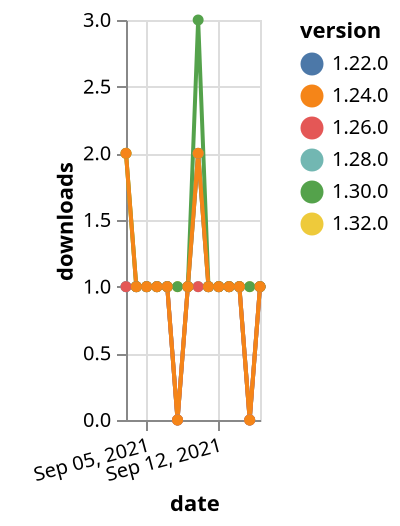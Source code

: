 {"$schema": "https://vega.github.io/schema/vega-lite/v5.json", "description": "A simple bar chart with embedded data.", "data": {"values": [{"date": "2021-09-03", "total": 113, "delta": 2, "version": "1.32.0"}, {"date": "2021-09-04", "total": 114, "delta": 1, "version": "1.32.0"}, {"date": "2021-09-05", "total": 115, "delta": 1, "version": "1.32.0"}, {"date": "2021-09-06", "total": 116, "delta": 1, "version": "1.32.0"}, {"date": "2021-09-07", "total": 117, "delta": 1, "version": "1.32.0"}, {"date": "2021-09-08", "total": 118, "delta": 1, "version": "1.32.0"}, {"date": "2021-09-09", "total": 119, "delta": 1, "version": "1.32.0"}, {"date": "2021-09-10", "total": 121, "delta": 2, "version": "1.32.0"}, {"date": "2021-09-11", "total": 122, "delta": 1, "version": "1.32.0"}, {"date": "2021-09-12", "total": 123, "delta": 1, "version": "1.32.0"}, {"date": "2021-09-13", "total": 124, "delta": 1, "version": "1.32.0"}, {"date": "2021-09-14", "total": 125, "delta": 1, "version": "1.32.0"}, {"date": "2021-09-15", "total": 126, "delta": 1, "version": "1.32.0"}, {"date": "2021-09-16", "total": 127, "delta": 1, "version": "1.32.0"}, {"date": "2021-09-03", "total": 214, "delta": 1, "version": "1.22.0"}, {"date": "2021-09-04", "total": 215, "delta": 1, "version": "1.22.0"}, {"date": "2021-09-05", "total": 216, "delta": 1, "version": "1.22.0"}, {"date": "2021-09-06", "total": 217, "delta": 1, "version": "1.22.0"}, {"date": "2021-09-07", "total": 218, "delta": 1, "version": "1.22.0"}, {"date": "2021-09-08", "total": 218, "delta": 0, "version": "1.22.0"}, {"date": "2021-09-09", "total": 219, "delta": 1, "version": "1.22.0"}, {"date": "2021-09-10", "total": 221, "delta": 2, "version": "1.22.0"}, {"date": "2021-09-11", "total": 222, "delta": 1, "version": "1.22.0"}, {"date": "2021-09-12", "total": 223, "delta": 1, "version": "1.22.0"}, {"date": "2021-09-13", "total": 224, "delta": 1, "version": "1.22.0"}, {"date": "2021-09-14", "total": 225, "delta": 1, "version": "1.22.0"}, {"date": "2021-09-15", "total": 225, "delta": 0, "version": "1.22.0"}, {"date": "2021-09-16", "total": 226, "delta": 1, "version": "1.22.0"}, {"date": "2021-09-03", "total": 147, "delta": 1, "version": "1.28.0"}, {"date": "2021-09-04", "total": 148, "delta": 1, "version": "1.28.0"}, {"date": "2021-09-05", "total": 149, "delta": 1, "version": "1.28.0"}, {"date": "2021-09-06", "total": 150, "delta": 1, "version": "1.28.0"}, {"date": "2021-09-07", "total": 151, "delta": 1, "version": "1.28.0"}, {"date": "2021-09-08", "total": 151, "delta": 0, "version": "1.28.0"}, {"date": "2021-09-09", "total": 152, "delta": 1, "version": "1.28.0"}, {"date": "2021-09-10", "total": 153, "delta": 1, "version": "1.28.0"}, {"date": "2021-09-11", "total": 154, "delta": 1, "version": "1.28.0"}, {"date": "2021-09-12", "total": 155, "delta": 1, "version": "1.28.0"}, {"date": "2021-09-13", "total": 156, "delta": 1, "version": "1.28.0"}, {"date": "2021-09-14", "total": 157, "delta": 1, "version": "1.28.0"}, {"date": "2021-09-15", "total": 157, "delta": 0, "version": "1.28.0"}, {"date": "2021-09-16", "total": 158, "delta": 1, "version": "1.28.0"}, {"date": "2021-09-03", "total": 168, "delta": 1, "version": "1.26.0"}, {"date": "2021-09-04", "total": 169, "delta": 1, "version": "1.26.0"}, {"date": "2021-09-05", "total": 170, "delta": 1, "version": "1.26.0"}, {"date": "2021-09-06", "total": 171, "delta": 1, "version": "1.26.0"}, {"date": "2021-09-07", "total": 172, "delta": 1, "version": "1.26.0"}, {"date": "2021-09-08", "total": 172, "delta": 0, "version": "1.26.0"}, {"date": "2021-09-09", "total": 173, "delta": 1, "version": "1.26.0"}, {"date": "2021-09-10", "total": 174, "delta": 1, "version": "1.26.0"}, {"date": "2021-09-11", "total": 175, "delta": 1, "version": "1.26.0"}, {"date": "2021-09-12", "total": 176, "delta": 1, "version": "1.26.0"}, {"date": "2021-09-13", "total": 177, "delta": 1, "version": "1.26.0"}, {"date": "2021-09-14", "total": 178, "delta": 1, "version": "1.26.0"}, {"date": "2021-09-15", "total": 178, "delta": 0, "version": "1.26.0"}, {"date": "2021-09-16", "total": 179, "delta": 1, "version": "1.26.0"}, {"date": "2021-09-03", "total": 173, "delta": 2, "version": "1.30.0"}, {"date": "2021-09-04", "total": 174, "delta": 1, "version": "1.30.0"}, {"date": "2021-09-05", "total": 175, "delta": 1, "version": "1.30.0"}, {"date": "2021-09-06", "total": 176, "delta": 1, "version": "1.30.0"}, {"date": "2021-09-07", "total": 177, "delta": 1, "version": "1.30.0"}, {"date": "2021-09-08", "total": 178, "delta": 1, "version": "1.30.0"}, {"date": "2021-09-09", "total": 179, "delta": 1, "version": "1.30.0"}, {"date": "2021-09-10", "total": 182, "delta": 3, "version": "1.30.0"}, {"date": "2021-09-11", "total": 183, "delta": 1, "version": "1.30.0"}, {"date": "2021-09-12", "total": 184, "delta": 1, "version": "1.30.0"}, {"date": "2021-09-13", "total": 185, "delta": 1, "version": "1.30.0"}, {"date": "2021-09-14", "total": 186, "delta": 1, "version": "1.30.0"}, {"date": "2021-09-15", "total": 187, "delta": 1, "version": "1.30.0"}, {"date": "2021-09-16", "total": 188, "delta": 1, "version": "1.30.0"}, {"date": "2021-09-03", "total": 177, "delta": 2, "version": "1.24.0"}, {"date": "2021-09-04", "total": 178, "delta": 1, "version": "1.24.0"}, {"date": "2021-09-05", "total": 179, "delta": 1, "version": "1.24.0"}, {"date": "2021-09-06", "total": 180, "delta": 1, "version": "1.24.0"}, {"date": "2021-09-07", "total": 181, "delta": 1, "version": "1.24.0"}, {"date": "2021-09-08", "total": 181, "delta": 0, "version": "1.24.0"}, {"date": "2021-09-09", "total": 182, "delta": 1, "version": "1.24.0"}, {"date": "2021-09-10", "total": 184, "delta": 2, "version": "1.24.0"}, {"date": "2021-09-11", "total": 185, "delta": 1, "version": "1.24.0"}, {"date": "2021-09-12", "total": 186, "delta": 1, "version": "1.24.0"}, {"date": "2021-09-13", "total": 187, "delta": 1, "version": "1.24.0"}, {"date": "2021-09-14", "total": 188, "delta": 1, "version": "1.24.0"}, {"date": "2021-09-15", "total": 188, "delta": 0, "version": "1.24.0"}, {"date": "2021-09-16", "total": 189, "delta": 1, "version": "1.24.0"}]}, "width": "container", "mark": {"type": "line", "point": {"filled": true}}, "encoding": {"x": {"field": "date", "type": "temporal", "timeUnit": "yearmonthdate", "title": "date", "axis": {"labelAngle": -15}}, "y": {"field": "delta", "type": "quantitative", "title": "downloads"}, "color": {"field": "version", "type": "nominal"}, "tooltip": {"field": "delta"}}}